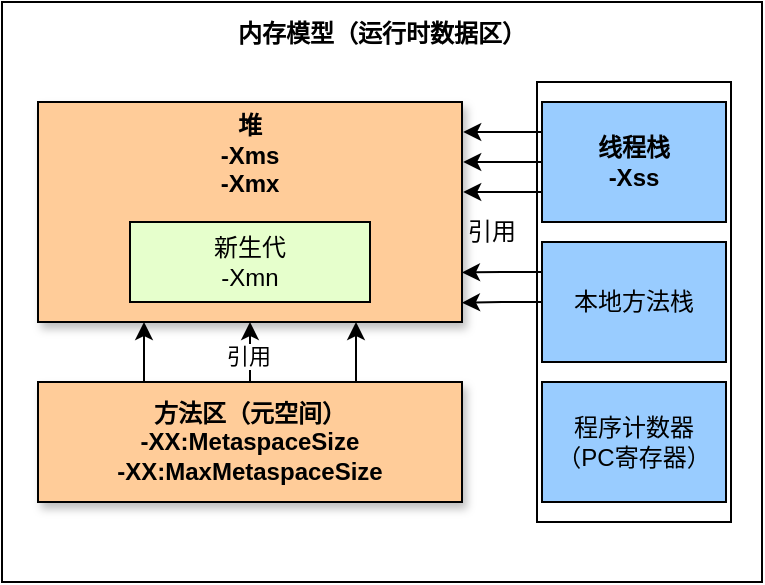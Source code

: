 <mxfile version="24.7.17">
  <diagram name="第 1 页" id="M9idMci8MaTTQjRH68HZ">
    <mxGraphModel dx="1084" dy="438" grid="1" gridSize="10" guides="1" tooltips="1" connect="1" arrows="1" fold="1" page="1" pageScale="1" pageWidth="827" pageHeight="1169" math="0" shadow="0">
      <root>
        <mxCell id="0" />
        <mxCell id="1" parent="0" />
        <mxCell id="L_yJr1HTKPIYcipqEFQ1-1" value="&lt;b&gt;内存模型（运行时数据区）&lt;/b&gt;&lt;div&gt;&lt;br&gt;&lt;/div&gt;&lt;div&gt;&lt;br&gt;&lt;/div&gt;&lt;div&gt;&lt;br&gt;&lt;/div&gt;&lt;div&gt;&lt;br&gt;&lt;/div&gt;&lt;div&gt;&lt;br&gt;&lt;/div&gt;&lt;div&gt;&lt;br&gt;&lt;/div&gt;&lt;div&gt;&lt;br&gt;&lt;/div&gt;&lt;div&gt;&lt;br&gt;&lt;/div&gt;&lt;div&gt;&lt;br&gt;&lt;/div&gt;&lt;div&gt;&lt;br&gt;&lt;/div&gt;&lt;div&gt;&lt;br&gt;&lt;/div&gt;&lt;div&gt;&lt;br&gt;&lt;/div&gt;&lt;div&gt;&lt;br&gt;&lt;/div&gt;&lt;div&gt;&lt;br&gt;&lt;/div&gt;&lt;div&gt;&lt;br&gt;&lt;/div&gt;&lt;div&gt;&lt;br&gt;&lt;/div&gt;&lt;div&gt;&lt;br&gt;&lt;/div&gt;&lt;div&gt;&lt;br&gt;&lt;/div&gt;" style="rounded=0;whiteSpace=wrap;html=1;" vertex="1" parent="1">
          <mxGeometry x="130" y="200" width="380" height="290" as="geometry" />
        </mxCell>
        <mxCell id="L_yJr1HTKPIYcipqEFQ1-12" value="" style="rounded=0;whiteSpace=wrap;html=1;fillColor=none;shadow=0;" vertex="1" parent="1">
          <mxGeometry x="397.5" y="240" width="97" height="220" as="geometry" />
        </mxCell>
        <mxCell id="L_yJr1HTKPIYcipqEFQ1-2" value="&lt;b&gt;堆&lt;/b&gt;&lt;div&gt;&lt;b&gt;-Xms&lt;/b&gt;&lt;/div&gt;&lt;div&gt;&lt;b&gt;-Xmx&lt;/b&gt;&lt;/div&gt;&lt;div&gt;&lt;b&gt;&lt;br&gt;&lt;/b&gt;&lt;/div&gt;&lt;div&gt;&lt;b&gt;&lt;br&gt;&lt;/b&gt;&lt;/div&gt;&lt;div&gt;&lt;b&gt;&lt;br&gt;&lt;/b&gt;&lt;/div&gt;&lt;div&gt;&lt;b&gt;&lt;br&gt;&lt;/b&gt;&lt;/div&gt;" style="rounded=0;whiteSpace=wrap;html=1;shadow=1;fillColor=#FFCC99;" vertex="1" parent="1">
          <mxGeometry x="148" y="250" width="212" height="110" as="geometry" />
        </mxCell>
        <mxCell id="L_yJr1HTKPIYcipqEFQ1-3" value="&lt;b&gt;线程栈&lt;/b&gt;&lt;div&gt;&lt;b&gt;-Xss&lt;/b&gt;&lt;/div&gt;" style="rounded=0;whiteSpace=wrap;html=1;shadow=0;fillColor=#99CCFF;" vertex="1" parent="1">
          <mxGeometry x="400" y="250" width="92" height="60" as="geometry" />
        </mxCell>
        <mxCell id="L_yJr1HTKPIYcipqEFQ1-4" value="本地方法栈" style="rounded=0;whiteSpace=wrap;html=1;fillColor=#99CCFF;" vertex="1" parent="1">
          <mxGeometry x="400" y="320" width="92" height="60" as="geometry" />
        </mxCell>
        <mxCell id="L_yJr1HTKPIYcipqEFQ1-5" value="程序计数器&lt;div&gt;（PC寄存器）&lt;/div&gt;" style="rounded=0;whiteSpace=wrap;html=1;shadow=0;fillColor=#99CCFF;" vertex="1" parent="1">
          <mxGeometry x="400" y="390" width="92" height="60" as="geometry" />
        </mxCell>
        <mxCell id="L_yJr1HTKPIYcipqEFQ1-6" style="edgeStyle=orthogonalEdgeStyle;rounded=0;orthogonalLoop=1;jettySize=auto;html=1;exitX=0.25;exitY=0;exitDx=0;exitDy=0;entryX=0.25;entryY=1;entryDx=0;entryDy=0;" edge="1" parent="1" source="L_yJr1HTKPIYcipqEFQ1-10" target="L_yJr1HTKPIYcipqEFQ1-2">
          <mxGeometry relative="1" as="geometry" />
        </mxCell>
        <mxCell id="L_yJr1HTKPIYcipqEFQ1-7" style="edgeStyle=orthogonalEdgeStyle;rounded=0;orthogonalLoop=1;jettySize=auto;html=1;entryX=0.5;entryY=1;entryDx=0;entryDy=0;" edge="1" parent="1" source="L_yJr1HTKPIYcipqEFQ1-10" target="L_yJr1HTKPIYcipqEFQ1-2">
          <mxGeometry relative="1" as="geometry" />
        </mxCell>
        <mxCell id="L_yJr1HTKPIYcipqEFQ1-8" value="引用" style="edgeLabel;html=1;align=center;verticalAlign=middle;resizable=0;points=[];" vertex="1" connectable="0" parent="L_yJr1HTKPIYcipqEFQ1-7">
          <mxGeometry x="0.344" y="1" relative="1" as="geometry">
            <mxPoint as="offset" />
          </mxGeometry>
        </mxCell>
        <mxCell id="L_yJr1HTKPIYcipqEFQ1-9" style="edgeStyle=orthogonalEdgeStyle;rounded=0;orthogonalLoop=1;jettySize=auto;html=1;exitX=0.75;exitY=0;exitDx=0;exitDy=0;entryX=0.75;entryY=1;entryDx=0;entryDy=0;" edge="1" parent="1" source="L_yJr1HTKPIYcipqEFQ1-10" target="L_yJr1HTKPIYcipqEFQ1-2">
          <mxGeometry relative="1" as="geometry" />
        </mxCell>
        <mxCell id="L_yJr1HTKPIYcipqEFQ1-10" value="&lt;b&gt;方法区（元空间）&lt;/b&gt;&lt;div&gt;&lt;b&gt;-XX:MetaspaceSize&lt;/b&gt;&lt;/div&gt;&lt;div&gt;&lt;b&gt;-XX:MaxMetaspaceSize&lt;/b&gt;&lt;/div&gt;" style="rounded=0;whiteSpace=wrap;html=1;shadow=1;fillColor=#FFCC99;" vertex="1" parent="1">
          <mxGeometry x="148" y="390" width="212" height="60" as="geometry" />
        </mxCell>
        <mxCell id="L_yJr1HTKPIYcipqEFQ1-11" style="edgeStyle=orthogonalEdgeStyle;rounded=0;orthogonalLoop=1;jettySize=auto;html=1;exitX=0;exitY=0.25;exitDx=0;exitDy=0;entryX=1.003;entryY=0.142;entryDx=0;entryDy=0;entryPerimeter=0;" edge="1" parent="1" source="L_yJr1HTKPIYcipqEFQ1-3" target="L_yJr1HTKPIYcipqEFQ1-2">
          <mxGeometry relative="1" as="geometry" />
        </mxCell>
        <mxCell id="L_yJr1HTKPIYcipqEFQ1-13" style="edgeStyle=orthogonalEdgeStyle;rounded=0;orthogonalLoop=1;jettySize=auto;html=1;exitX=0;exitY=0.5;exitDx=0;exitDy=0;entryX=1.003;entryY=0.279;entryDx=0;entryDy=0;entryPerimeter=0;" edge="1" parent="1" source="L_yJr1HTKPIYcipqEFQ1-3" target="L_yJr1HTKPIYcipqEFQ1-2">
          <mxGeometry relative="1" as="geometry" />
        </mxCell>
        <mxCell id="L_yJr1HTKPIYcipqEFQ1-14" style="edgeStyle=orthogonalEdgeStyle;rounded=0;orthogonalLoop=1;jettySize=auto;html=1;exitX=0;exitY=0.75;exitDx=0;exitDy=0;entryX=1.003;entryY=0.412;entryDx=0;entryDy=0;entryPerimeter=0;" edge="1" parent="1" source="L_yJr1HTKPIYcipqEFQ1-3" target="L_yJr1HTKPIYcipqEFQ1-2">
          <mxGeometry relative="1" as="geometry" />
        </mxCell>
        <mxCell id="L_yJr1HTKPIYcipqEFQ1-15" style="edgeStyle=orthogonalEdgeStyle;rounded=0;orthogonalLoop=1;jettySize=auto;html=1;exitX=0;exitY=0.25;exitDx=0;exitDy=0;entryX=1;entryY=0.775;entryDx=0;entryDy=0;entryPerimeter=0;" edge="1" parent="1" source="L_yJr1HTKPIYcipqEFQ1-4" target="L_yJr1HTKPIYcipqEFQ1-2">
          <mxGeometry relative="1" as="geometry" />
        </mxCell>
        <mxCell id="L_yJr1HTKPIYcipqEFQ1-16" style="edgeStyle=orthogonalEdgeStyle;rounded=0;orthogonalLoop=1;jettySize=auto;html=1;entryX=1;entryY=0.912;entryDx=0;entryDy=0;entryPerimeter=0;" edge="1" parent="1" source="L_yJr1HTKPIYcipqEFQ1-4" target="L_yJr1HTKPIYcipqEFQ1-2">
          <mxGeometry relative="1" as="geometry" />
        </mxCell>
        <mxCell id="L_yJr1HTKPIYcipqEFQ1-17" value="引&lt;span style=&quot;background-color: initial;&quot;&gt;用&lt;/span&gt;" style="text;html=1;align=center;verticalAlign=middle;whiteSpace=wrap;rounded=0;" vertex="1" parent="1">
          <mxGeometry x="360" y="300" width="30" height="30" as="geometry" />
        </mxCell>
        <mxCell id="L_yJr1HTKPIYcipqEFQ1-18" value="新生代&lt;div&gt;-Xmn&lt;/div&gt;" style="rounded=0;whiteSpace=wrap;html=1;fillColor=#E6FFCC;" vertex="1" parent="1">
          <mxGeometry x="194" y="310" width="120" height="40" as="geometry" />
        </mxCell>
      </root>
    </mxGraphModel>
  </diagram>
</mxfile>
